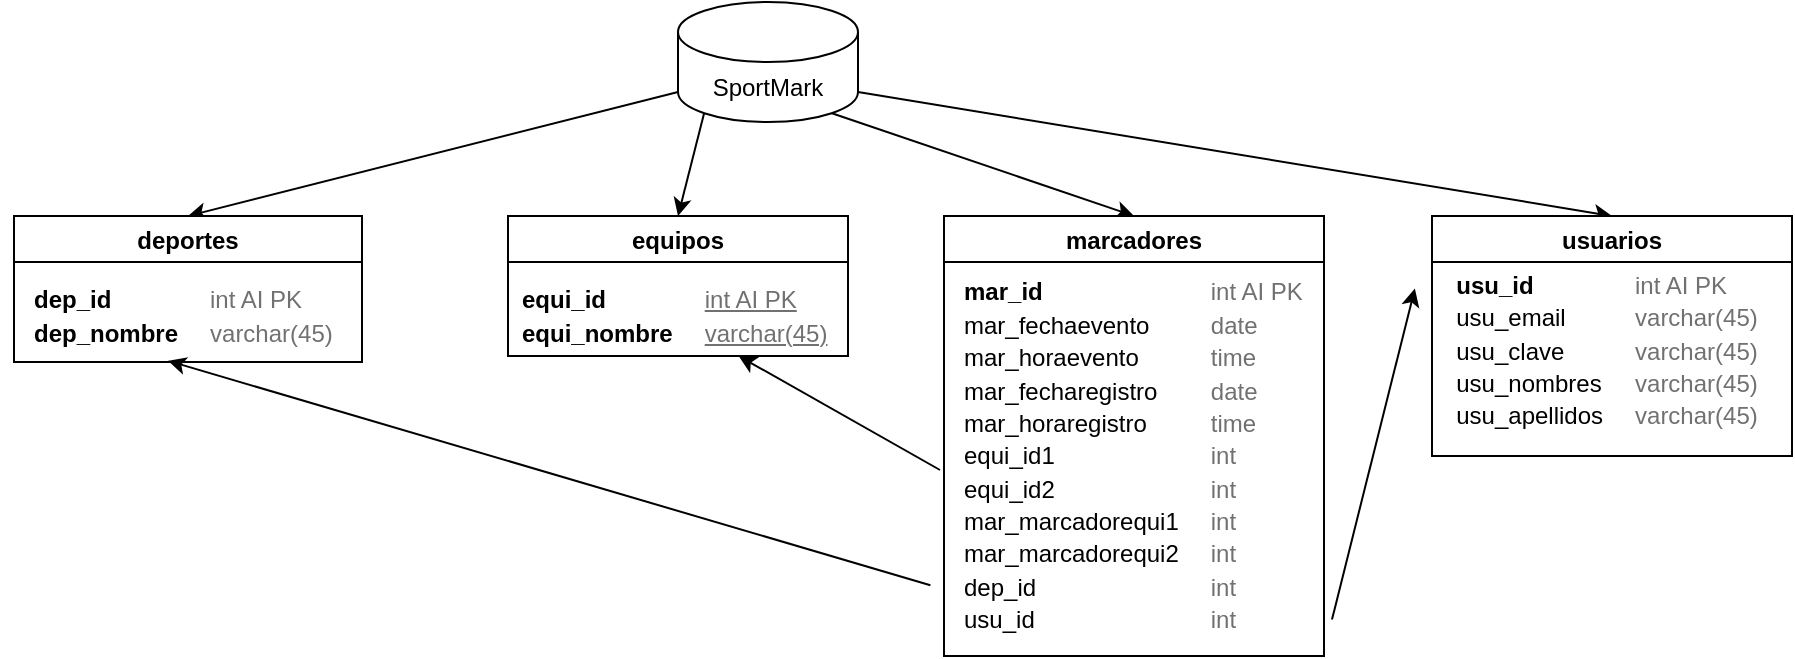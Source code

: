 <mxfile>
    <diagram id="HXTLE8vZZKyUpAfEWYLg" name="Página-1">
        <mxGraphModel dx="1595" dy="381" grid="0" gridSize="10" guides="1" tooltips="1" connect="1" arrows="1" fold="1" page="0" pageScale="1" pageWidth="827" pageHeight="1169" math="0" shadow="0">
            <root>
                <mxCell id="0"/>
                <mxCell id="1" parent="0"/>
                <mxCell id="21" style="edgeStyle=none;html=1;exitX=0;exitY=1;exitDx=0;exitDy=-15;exitPerimeter=0;entryX=0.5;entryY=0;entryDx=0;entryDy=0;" edge="1" parent="1" source="2" target="14">
                    <mxGeometry relative="1" as="geometry"/>
                </mxCell>
                <mxCell id="22" style="edgeStyle=none;html=1;exitX=0.145;exitY=1;exitDx=0;exitDy=-4.35;exitPerimeter=0;entryX=0.5;entryY=0;entryDx=0;entryDy=0;" edge="1" parent="1" source="2" target="5">
                    <mxGeometry relative="1" as="geometry"/>
                </mxCell>
                <mxCell id="23" style="edgeStyle=none;html=1;exitX=0.855;exitY=1;exitDx=0;exitDy=-4.35;exitPerimeter=0;entryX=0.5;entryY=0;entryDx=0;entryDy=0;" edge="1" parent="1" source="2" target="4">
                    <mxGeometry relative="1" as="geometry"/>
                </mxCell>
                <mxCell id="24" style="edgeStyle=none;html=1;exitX=1;exitY=1;exitDx=0;exitDy=-15;exitPerimeter=0;entryX=0.5;entryY=0;entryDx=0;entryDy=0;" edge="1" parent="1" source="2" target="3">
                    <mxGeometry relative="1" as="geometry"/>
                </mxCell>
                <mxCell id="2" value="SportMark" style="shape=cylinder3;whiteSpace=wrap;html=1;boundedLbl=1;backgroundOutline=1;size=15;" vertex="1" parent="1">
                    <mxGeometry x="260" y="80" width="90" height="60" as="geometry"/>
                </mxCell>
                <mxCell id="3" value="usuarios" style="swimlane;" vertex="1" parent="1">
                    <mxGeometry x="637" y="187" width="180" height="120" as="geometry"/>
                </mxCell>
                <mxCell id="27" value="&lt;br&gt;&lt;table style=&quot;border-left-style: none ; border-top-style: none ; border-right-style: none ; border-bottom-style: none ; border-collapse: collapse&quot;&gt;&lt;tbody&gt;&lt;tr&gt;&lt;td style=&quot;text-align: left ; border-style: none ; padding-left: 15px&quot;&gt;&lt;b&gt;usu_id&lt;/b&gt;&lt;/td&gt;&lt;td style=&quot;text-align: left ; border-style: none ; padding-left: 15px&quot;&gt;&lt;font color=&quot;#717171&quot;&gt;int AI PK&lt;/font&gt;&lt;/td&gt;&lt;/tr&gt;&lt;tr&gt;&lt;td style=&quot;text-align: left ; border-style: none ; padding-left: 15px&quot;&gt;usu_email&lt;/td&gt;&lt;td style=&quot;text-align: left ; border-style: none ; padding-left: 15px&quot;&gt;&lt;font color=&quot;#717171&quot;&gt;varchar(45)&lt;/font&gt;&lt;/td&gt;&lt;/tr&gt;&lt;tr&gt;&lt;td style=&quot;text-align: left ; border-style: none ; padding-left: 15px&quot;&gt;usu_clave&lt;/td&gt;&lt;td style=&quot;text-align: left ; border-style: none ; padding-left: 15px&quot;&gt;&lt;font color=&quot;#717171&quot;&gt;varchar(45)&lt;/font&gt;&lt;/td&gt;&lt;/tr&gt;&lt;tr&gt;&lt;td style=&quot;text-align: left ; border-style: none ; padding-left: 15px&quot;&gt;usu_nombres&lt;/td&gt;&lt;td style=&quot;text-align: left ; border-style: none ; padding-left: 15px&quot;&gt;&lt;font color=&quot;#717171&quot;&gt;varchar(45)&lt;/font&gt;&lt;/td&gt;&lt;/tr&gt;&lt;tr&gt;&lt;td style=&quot;text-align: left ; border-style: none ; padding-left: 15px&quot;&gt;usu_apellidos&lt;/td&gt;&lt;td style=&quot;text-align: left ; border-style: none ; padding-left: 15px&quot;&gt;&lt;font color=&quot;#717171&quot;&gt;varchar(45)&lt;/font&gt;&lt;/td&gt;&lt;/tr&gt;&lt;/tbody&gt;&lt;/table&gt;" style="text;html=1;align=center;verticalAlign=middle;resizable=0;points=[];autosize=1;strokeColor=none;fillColor=none;" vertex="1" parent="3">
                    <mxGeometry x="-10" y="10" width="180" height="100" as="geometry"/>
                </mxCell>
                <mxCell id="4" value="marcadores" style="swimlane;startSize=23;" vertex="1" parent="1">
                    <mxGeometry x="393" y="187" width="190" height="220" as="geometry"/>
                </mxCell>
                <mxCell id="5" value="equipos" style="swimlane;" vertex="1" parent="1">
                    <mxGeometry x="175" y="187" width="170" height="70" as="geometry">
                        <mxRectangle x="130" y="190" width="80" height="23" as="alternateBounds"/>
                    </mxGeometry>
                </mxCell>
                <mxCell id="29" value="&lt;table style=&quot;border-left-style: none ; border-top-style: none ; border-right-style: none ; border-bottom-style: none ; border-collapse: collapse&quot;&gt;&lt;tbody&gt;&lt;tr&gt;&lt;td style=&quot;border-left-style: none ; border-top-style: none ; border-right-style: none ; border-bottom-style: none ; padding-left: 15px&quot;&gt;&lt;b&gt;equi_id&lt;/b&gt;&lt;/td&gt;&lt;td style=&quot;border-left-style: none ; border-top-style: none ; border-right-style: none ; border-bottom-style: none ; padding-left: 15px&quot;&gt;&lt;font color=&quot;#717171&quot;&gt;&lt;u&gt;int AI PK&lt;/u&gt;&lt;/font&gt;&lt;/td&gt;&lt;/tr&gt;&lt;tr&gt;&lt;td style=&quot;border-left-style: none ; border-top-style: none ; border-right-style: none ; border-bottom-style: none ; padding-left: 15px&quot;&gt;&lt;b&gt;equi_nombre&lt;/b&gt;&lt;/td&gt;&lt;td style=&quot;border-left-style: none ; border-top-style: none ; border-right-style: none ; border-bottom-style: none ; padding-left: 15px&quot;&gt;&lt;font color=&quot;#717171&quot;&gt;&lt;u&gt;varchar(45)&lt;/u&gt;&lt;/font&gt;&lt;/td&gt;&lt;/tr&gt;&lt;/tbody&gt;&lt;/table&gt;" style="text;html=1;align=left;verticalAlign=middle;resizable=0;points=[];autosize=1;strokeColor=none;fillColor=none;" vertex="1" parent="5">
                    <mxGeometry x="-10" y="30" width="180" height="40" as="geometry"/>
                </mxCell>
                <mxCell id="14" value="deportes" style="swimlane;" vertex="1" parent="1">
                    <mxGeometry x="-72" y="187" width="174" height="73" as="geometry"/>
                </mxCell>
                <mxCell id="31" value="&lt;table style=&quot;border-left-style: none ; border-top-style: none ; border-right-style: none ; border-bottom-style: none ; border-collapse: collapse&quot;&gt;&lt;tbody&gt;&lt;tr&gt;&lt;td style=&quot;border-left-style: none ; border-top-style: none ; border-right-style: none ; border-bottom-style: none ; padding-left: 15px&quot;&gt;&lt;b&gt;dep_id&lt;/b&gt;&lt;/td&gt;&lt;td style=&quot;border-left-style: none ; border-top-style: none ; border-right-style: none ; border-bottom-style: none ; padding-left: 15px&quot;&gt;&lt;font color=&quot;#717171&quot;&gt;int AI PK&lt;/font&gt;&lt;/td&gt;&lt;/tr&gt;&lt;tr&gt;&lt;td style=&quot;border-left-style: none ; border-top-style: none ; border-right-style: none ; border-bottom-style: none ; padding-left: 15px&quot;&gt;&lt;b&gt;dep_nombre&lt;/b&gt;&lt;/td&gt;&lt;td style=&quot;border-left-style: none ; border-top-style: none ; border-right-style: none ; border-bottom-style: none ; padding-left: 15px&quot;&gt;&lt;font color=&quot;#717171&quot;&gt;varchar(45)&lt;/font&gt;&lt;/td&gt;&lt;/tr&gt;&lt;/tbody&gt;&lt;/table&gt;" style="text;html=1;align=left;verticalAlign=middle;resizable=0;points=[];autosize=1;strokeColor=none;fillColor=none;" vertex="1" parent="14">
                    <mxGeometry x="-7" y="32" width="175" height="36" as="geometry"/>
                </mxCell>
                <mxCell id="32" style="edgeStyle=none;html=1;" edge="1" parent="1" target="29">
                    <mxGeometry relative="1" as="geometry">
                        <mxPoint x="391" y="314" as="sourcePoint"/>
                    </mxGeometry>
                </mxCell>
                <mxCell id="33" value="" style="edgeStyle=none;html=1;exitX=1.005;exitY=0.954;exitDx=0;exitDy=0;exitPerimeter=0;entryX=0.008;entryY=0.263;entryDx=0;entryDy=0;entryPerimeter=0;" edge="1" parent="1" source="25" target="27">
                    <mxGeometry relative="1" as="geometry"/>
                </mxCell>
                <mxCell id="34" style="edgeStyle=none;html=1;entryX=0.48;entryY=1.122;entryDx=0;entryDy=0;entryPerimeter=0;exitX=0.001;exitY=0.859;exitDx=0;exitDy=0;exitPerimeter=0;" edge="1" parent="1" source="25" target="31">
                    <mxGeometry relative="1" as="geometry"/>
                </mxCell>
                <mxCell id="25" value="&lt;table style=&quot;border-left-style: none ; border-top-style: none ; border-right-style: none ; border-bottom-style: none ; border-collapse: collapse&quot;&gt;&lt;tbody&gt;&lt;tr&gt;&lt;td style=&quot;border-left-style: none ; border-top-style: none ; border-right-style: none ; border-bottom-style: none ; padding-left: 15px&quot;&gt;&lt;b&gt;mar_id&lt;/b&gt;&lt;/td&gt;&lt;td style=&quot;border-style: none ; padding-left: 15px&quot;&gt;&lt;font color=&quot;#717171&quot;&gt;int AI PK&lt;/font&gt;&lt;/td&gt;&lt;/tr&gt;&lt;tr&gt;&lt;td style=&quot;border-style: none ; padding-left: 15px&quot;&gt;mar_fechaevento&lt;/td&gt;&lt;td style=&quot;border-style: none ; padding-left: 15px&quot;&gt;&lt;font color=&quot;#717171&quot;&gt;date&lt;/font&gt;&lt;/td&gt;&lt;/tr&gt;&lt;tr&gt;&lt;td style=&quot;border-style: none ; padding-left: 15px&quot;&gt;mar_horaevento&lt;/td&gt;&lt;td style=&quot;border-style: none ; padding-left: 15px&quot;&gt;&lt;font color=&quot;#717171&quot;&gt;time&lt;/font&gt;&lt;/td&gt;&lt;/tr&gt;&lt;tr&gt;&lt;td style=&quot;border-style: none ; padding-left: 15px&quot;&gt;mar_fecharegistro&lt;/td&gt;&lt;td style=&quot;border-style: none ; padding-left: 15px&quot;&gt;&lt;font color=&quot;#717171&quot;&gt;date&lt;/font&gt;&lt;/td&gt;&lt;/tr&gt;&lt;tr&gt;&lt;td style=&quot;border-style: none ; padding-left: 15px&quot;&gt;mar_horaregistro&lt;/td&gt;&lt;td style=&quot;border-style: none ; padding-left: 15px&quot;&gt;&lt;font color=&quot;#717171&quot;&gt;time&lt;/font&gt;&lt;/td&gt;&lt;/tr&gt;&lt;tr&gt;&lt;td style=&quot;border-style: none ; padding-left: 15px&quot;&gt;equi_id1&lt;/td&gt;&lt;td style=&quot;border-left-style: none ; border-top-style: none ; border-right-style: none ; border-bottom-style: none ; padding-left: 15px&quot;&gt;&lt;font color=&quot;#717171&quot;&gt;int&lt;/font&gt;&lt;/td&gt;&lt;/tr&gt;&lt;tr&gt;&lt;td style=&quot;border-left-style: none ; border-top-style: none ; border-right-style: none ; border-bottom-style: none ; padding-left: 15px&quot;&gt;equi_id2&lt;/td&gt;&lt;td style=&quot;border-left-style: none ; border-top-style: none ; border-right-style: none ; border-bottom-style: none ; padding-left: 15px&quot;&gt;&lt;font color=&quot;#717171&quot;&gt;int&lt;/font&gt;&lt;/td&gt;&lt;/tr&gt;&lt;tr&gt;&lt;td style=&quot;border-left-style: none ; border-top-style: none ; border-right-style: none ; border-bottom-style: none ; padding-left: 15px&quot;&gt;mar_marcadorequi1&lt;/td&gt;&lt;td style=&quot;border-left-style: none ; border-top-style: none ; border-right-style: none ; border-bottom-style: none ; padding-left: 15px&quot;&gt;&lt;font color=&quot;#717171&quot;&gt;int&lt;/font&gt;&lt;/td&gt;&lt;/tr&gt;&lt;tr&gt;&lt;td style=&quot;border-left-style: none ; border-top-style: none ; border-right-style: none ; border-bottom-style: none ; padding-left: 15px&quot;&gt;mar_marcadorequi2&lt;/td&gt;&lt;td style=&quot;border-left-style: none ; border-top-style: none ; border-right-style: none ; border-bottom-style: none ; padding-left: 15px&quot;&gt;&lt;font color=&quot;#717171&quot;&gt;int&lt;/font&gt;&lt;/td&gt;&lt;/tr&gt;&lt;tr&gt;&lt;td style=&quot;border-left-style: none ; border-top-style: none ; border-right-style: none ; border-bottom-style: none ; padding-left: 15px&quot;&gt;dep_id&lt;/td&gt;&lt;td style=&quot;border-left-style: none ; border-top-style: none ; border-right-style: none ; border-bottom-style: none ; padding-left: 15px&quot;&gt;&lt;font color=&quot;#717171&quot;&gt;int&lt;/font&gt;&lt;/td&gt;&lt;/tr&gt;&lt;tr&gt;&lt;td style=&quot;border-left-style: none ; border-top-style: none ; border-right-style: none ; border-bottom-style: none ; padding-left: 15px&quot;&gt;usu_id&lt;/td&gt;&lt;td style=&quot;border-left-style: none ; border-top-style: none ; border-right-style: none ; border-bottom-style: none ; padding-left: 15px&quot;&gt;&lt;font color=&quot;#717171&quot;&gt;int&lt;/font&gt;&lt;/td&gt;&lt;/tr&gt;&lt;/tbody&gt;&lt;/table&gt;" style="text;html=1;align=left;verticalAlign=middle;resizable=0;points=[];autosize=1;strokeColor=none;fillColor=none;" vertex="1" parent="1">
                    <mxGeometry x="386" y="217" width="200" height="180" as="geometry"/>
                </mxCell>
            </root>
        </mxGraphModel>
    </diagram>
</mxfile>
